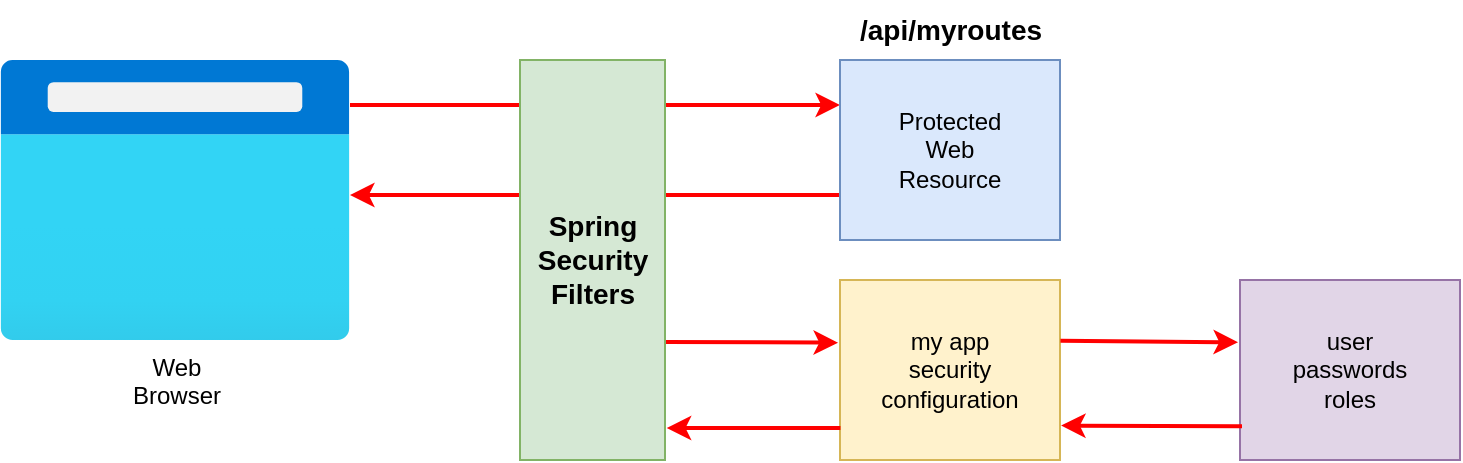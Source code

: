 <mxfile version="24.7.8">
  <diagram name="Page-1" id="Bpdf8saWwIOwq694duLC">
    <mxGraphModel dx="915" dy="983" grid="1" gridSize="10" guides="1" tooltips="1" connect="1" arrows="1" fold="1" page="1" pageScale="1" pageWidth="850" pageHeight="1100" math="0" shadow="0">
      <root>
        <mxCell id="0" />
        <mxCell id="1" parent="0" />
        <mxCell id="u9CiLmh_53HlYg_y4VyR-7" style="edgeStyle=orthogonalEdgeStyle;rounded=0;orthogonalLoop=1;jettySize=auto;html=1;entryX=0;entryY=0.25;entryDx=0;entryDy=0;strokeWidth=2;strokeColor=#FF0000;" edge="1" parent="1" source="u9CiLmh_53HlYg_y4VyR-1" target="u9CiLmh_53HlYg_y4VyR-6">
          <mxGeometry relative="1" as="geometry">
            <Array as="points">
              <mxPoint x="353" y="393" />
            </Array>
          </mxGeometry>
        </mxCell>
        <mxCell id="u9CiLmh_53HlYg_y4VyR-1" value="Web&lt;div&gt;Browser&lt;/div&gt;" style="image;aspect=fixed;html=1;points=[];align=center;fontSize=12;image=img/lib/azure2/general/Browser.svg;" vertex="1" parent="1">
          <mxGeometry x="60" y="370" width="175" height="140" as="geometry" />
        </mxCell>
        <mxCell id="u9CiLmh_53HlYg_y4VyR-8" style="edgeStyle=orthogonalEdgeStyle;rounded=0;orthogonalLoop=1;jettySize=auto;html=1;exitX=0;exitY=0.75;exitDx=0;exitDy=0;strokeWidth=2;strokeColor=#FF0000;" edge="1" parent="1" source="u9CiLmh_53HlYg_y4VyR-6" target="u9CiLmh_53HlYg_y4VyR-1">
          <mxGeometry relative="1" as="geometry">
            <Array as="points">
              <mxPoint x="290" y="438" />
              <mxPoint x="290" y="438" />
            </Array>
          </mxGeometry>
        </mxCell>
        <mxCell id="u9CiLmh_53HlYg_y4VyR-6" value="Protected&lt;div&gt;Web&lt;/div&gt;&lt;div&gt;Resource&lt;/div&gt;" style="rounded=0;whiteSpace=wrap;html=1;fillColor=#dae8fc;strokeColor=#6c8ebf;" vertex="1" parent="1">
          <mxGeometry x="480" y="370" width="110" height="90" as="geometry" />
        </mxCell>
        <mxCell id="u9CiLmh_53HlYg_y4VyR-5" value="Spring&lt;div style=&quot;font-size: 14px;&quot;&gt;Security&lt;/div&gt;&lt;div style=&quot;font-size: 14px;&quot;&gt;Filters&lt;/div&gt;" style="rounded=0;whiteSpace=wrap;html=1;fillColor=#d5e8d4;strokeColor=#82b366;fontStyle=1;fontSize=14;" vertex="1" parent="1">
          <mxGeometry x="320" y="370" width="72.5" height="200" as="geometry" />
        </mxCell>
        <mxCell id="u9CiLmh_53HlYg_y4VyR-9" value="/api/myroutes" style="text;html=1;align=center;verticalAlign=middle;resizable=0;points=[];autosize=1;strokeColor=none;fillColor=none;fontSize=14;fontStyle=1" vertex="1" parent="1">
          <mxGeometry x="480" y="340" width="110" height="30" as="geometry" />
        </mxCell>
        <mxCell id="u9CiLmh_53HlYg_y4VyR-10" value="my app&lt;div&gt;security&lt;/div&gt;&lt;div&gt;configuration&lt;/div&gt;" style="rounded=0;whiteSpace=wrap;html=1;fillColor=#fff2cc;strokeColor=#d6b656;" vertex="1" parent="1">
          <mxGeometry x="480" y="480" width="110" height="90" as="geometry" />
        </mxCell>
        <mxCell id="u9CiLmh_53HlYg_y4VyR-11" value="user&lt;div&gt;passwords&lt;/div&gt;&lt;div&gt;roles&lt;/div&gt;" style="rounded=0;whiteSpace=wrap;html=1;fillColor=#e1d5e7;strokeColor=#9673a6;" vertex="1" parent="1">
          <mxGeometry x="680" y="480" width="110" height="90" as="geometry" />
        </mxCell>
        <mxCell id="u9CiLmh_53HlYg_y4VyR-19" value="" style="endArrow=classic;html=1;rounded=0;exitX=1.007;exitY=0.705;exitDx=0;exitDy=0;exitPerimeter=0;entryX=-0.009;entryY=0.348;entryDx=0;entryDy=0;entryPerimeter=0;strokeWidth=2;strokeColor=#FF0000;" edge="1" parent="1" source="u9CiLmh_53HlYg_y4VyR-5" target="u9CiLmh_53HlYg_y4VyR-10">
          <mxGeometry width="50" height="50" relative="1" as="geometry">
            <mxPoint x="470" y="590" as="sourcePoint" />
            <mxPoint x="520" y="540" as="targetPoint" />
          </mxGeometry>
        </mxCell>
        <mxCell id="u9CiLmh_53HlYg_y4VyR-20" value="" style="endArrow=classic;html=1;rounded=0;exitX=1.002;exitY=0.338;exitDx=0;exitDy=0;exitPerimeter=0;entryX=-0.009;entryY=0.346;entryDx=0;entryDy=0;entryPerimeter=0;strokeWidth=2;strokeColor=#FF0000;" edge="1" parent="1" source="u9CiLmh_53HlYg_y4VyR-10" target="u9CiLmh_53HlYg_y4VyR-11">
          <mxGeometry width="50" height="50" relative="1" as="geometry">
            <mxPoint x="592" y="510" as="sourcePoint" />
            <mxPoint x="680" y="511" as="targetPoint" />
          </mxGeometry>
        </mxCell>
        <mxCell id="u9CiLmh_53HlYg_y4VyR-21" value="" style="endArrow=classic;html=1;rounded=0;exitX=0.002;exitY=0.822;exitDx=0;exitDy=0;exitPerimeter=0;entryX=1.012;entryY=0.92;entryDx=0;entryDy=0;entryPerimeter=0;strokeWidth=2;strokeColor=#FF0000;" edge="1" parent="1" source="u9CiLmh_53HlYg_y4VyR-10" target="u9CiLmh_53HlYg_y4VyR-5">
          <mxGeometry width="50" height="50" relative="1" as="geometry">
            <mxPoint x="480.5" y="550" as="sourcePoint" />
            <mxPoint x="392.5" y="549" as="targetPoint" />
          </mxGeometry>
        </mxCell>
        <mxCell id="u9CiLmh_53HlYg_y4VyR-22" value="" style="endArrow=classic;html=1;rounded=0;exitX=0.009;exitY=0.813;exitDx=0;exitDy=0;exitPerimeter=0;entryX=1.005;entryY=0.809;entryDx=0;entryDy=0;entryPerimeter=0;strokeWidth=2;strokeColor=#FF0000;" edge="1" parent="1" source="u9CiLmh_53HlYg_y4VyR-11" target="u9CiLmh_53HlYg_y4VyR-10">
          <mxGeometry width="50" height="50" relative="1" as="geometry">
            <mxPoint x="680.5" y="549" as="sourcePoint" />
            <mxPoint x="610" y="540" as="targetPoint" />
          </mxGeometry>
        </mxCell>
      </root>
    </mxGraphModel>
  </diagram>
</mxfile>
